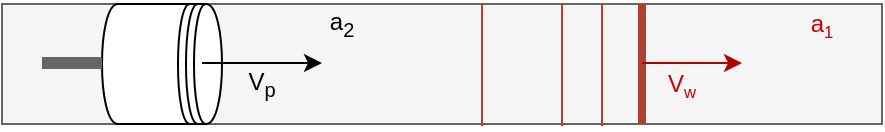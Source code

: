 <mxfile version="13.0.3" type="device"><diagram id="PPPZYhYR4ZWc2FUDPk8o" name="Page-1"><mxGraphModel dx="1035" dy="636" grid="1" gridSize="10" guides="1" tooltips="1" connect="1" arrows="1" fold="1" page="1" pageScale="1" pageWidth="850" pageHeight="1100" math="0" shadow="0"><root><mxCell id="0"/><mxCell id="1" parent="0"/><mxCell id="vSvcKOLI0-A2PUfwT7Vf-2" value="" style="rounded=0;whiteSpace=wrap;html=1;fillColor=#f5f5f5;strokeColor=#666666;fontColor=#333333;" parent="1" vertex="1"><mxGeometry x="160" y="300" width="440" height="60" as="geometry"/></mxCell><mxCell id="vSvcKOLI0-A2PUfwT7Vf-1" value="" style="shape=datastore;whiteSpace=wrap;html=1;rotation=90;" parent="1" vertex="1"><mxGeometry x="210" y="300" width="60" height="60" as="geometry"/></mxCell><mxCell id="vSvcKOLI0-A2PUfwT7Vf-4" value="" style="endArrow=none;html=1;strokeWidth=6;fillColor=#f5f5f5;strokeColor=#666666;" parent="1" edge="1"><mxGeometry width="50" height="50" relative="1" as="geometry"><mxPoint x="180" y="329.5" as="sourcePoint"/><mxPoint x="210" y="329.5" as="targetPoint"/></mxGeometry></mxCell><mxCell id="vSvcKOLI0-A2PUfwT7Vf-5" value="" style="endArrow=classic;html=1;strokeWidth=1;" parent="1" edge="1"><mxGeometry width="50" height="50" relative="1" as="geometry"><mxPoint x="260" y="329.5" as="sourcePoint"/><mxPoint x="320" y="329.5" as="targetPoint"/></mxGeometry></mxCell><mxCell id="vSvcKOLI0-A2PUfwT7Vf-6" value="" style="endArrow=none;html=1;strokeWidth=4;fillColor=#fad9d5;strokeColor=#ae4132;" parent="1" edge="1"><mxGeometry width="50" height="50" relative="1" as="geometry"><mxPoint x="480" y="360" as="sourcePoint"/><mxPoint x="480" y="300" as="targetPoint"/></mxGeometry></mxCell><mxCell id="vSvcKOLI0-A2PUfwT7Vf-7" value="" style="endArrow=none;html=1;strokeWidth=1;exitX=0.6;exitY=1.017;exitDx=0;exitDy=0;exitPerimeter=0;fillColor=#fad9d5;strokeColor=#ae4132;" parent="1" edge="1"><mxGeometry width="50" height="50" relative="1" as="geometry"><mxPoint x="440" y="361.02" as="sourcePoint"/><mxPoint x="440" y="300" as="targetPoint"/></mxGeometry></mxCell><mxCell id="vSvcKOLI0-A2PUfwT7Vf-8" value="" style="endArrow=none;html=1;strokeWidth=1;exitX=0.6;exitY=1.017;exitDx=0;exitDy=0;exitPerimeter=0;fillColor=#fad9d5;strokeColor=#ae4132;" parent="1" edge="1"><mxGeometry width="50" height="50" relative="1" as="geometry"><mxPoint x="460" y="361.02" as="sourcePoint"/><mxPoint x="460" y="300" as="targetPoint"/></mxGeometry></mxCell><mxCell id="vSvcKOLI0-A2PUfwT7Vf-9" value="" style="endArrow=none;html=1;strokeWidth=1;exitX=0.6;exitY=1.017;exitDx=0;exitDy=0;exitPerimeter=0;fillColor=#fad9d5;strokeColor=#ae4132;" parent="1" edge="1"><mxGeometry width="50" height="50" relative="1" as="geometry"><mxPoint x="400" y="361.02" as="sourcePoint"/><mxPoint x="400" y="300" as="targetPoint"/></mxGeometry></mxCell><mxCell id="vSvcKOLI0-A2PUfwT7Vf-10" value="" style="endArrow=classic;html=1;strokeWidth=1;fillColor=#e51400;strokeColor=#B20000;" parent="1" edge="1"><mxGeometry width="50" height="50" relative="1" as="geometry"><mxPoint x="480" y="329.5" as="sourcePoint"/><mxPoint x="530" y="329.5" as="targetPoint"/></mxGeometry></mxCell><mxCell id="vSvcKOLI0-A2PUfwT7Vf-11" value="&lt;font color=&quot;#000000&quot;&gt;a&lt;sub&gt;2&lt;/sub&gt;&lt;/font&gt;" style="text;html=1;strokeColor=none;fillColor=none;align=center;verticalAlign=middle;whiteSpace=wrap;rounded=0;fontColor=#CC0000;" parent="1" vertex="1"><mxGeometry x="310" y="300" width="40" height="20" as="geometry"/></mxCell><mxCell id="vSvcKOLI0-A2PUfwT7Vf-12" value="V&lt;sub&gt;p&lt;/sub&gt;" style="text;html=1;strokeColor=none;fillColor=none;align=center;verticalAlign=middle;whiteSpace=wrap;rounded=0;" parent="1" vertex="1"><mxGeometry x="270" y="330" width="40" height="20" as="geometry"/></mxCell><mxCell id="vSvcKOLI0-A2PUfwT7Vf-14" value="&lt;font color=&quot;#cc0000&quot;&gt;V&lt;span style=&quot;font-size: 10px&quot;&gt;&lt;sub&gt;w&lt;/sub&gt;&lt;/span&gt;&lt;/font&gt;" style="text;html=1;strokeColor=none;fillColor=none;align=center;verticalAlign=middle;whiteSpace=wrap;rounded=0;" parent="1" vertex="1"><mxGeometry x="480" y="330" width="40" height="20" as="geometry"/></mxCell><mxCell id="vSvcKOLI0-A2PUfwT7Vf-15" value="a&lt;span style=&quot;font-size: 10px&quot;&gt;&lt;sub&gt;1&lt;/sub&gt;&lt;/span&gt;" style="text;html=1;strokeColor=none;fillColor=none;align=center;verticalAlign=middle;whiteSpace=wrap;rounded=0;fontColor=#CC0000;" parent="1" vertex="1"><mxGeometry x="550" y="300" width="40" height="20" as="geometry"/></mxCell></root></mxGraphModel></diagram></mxfile>